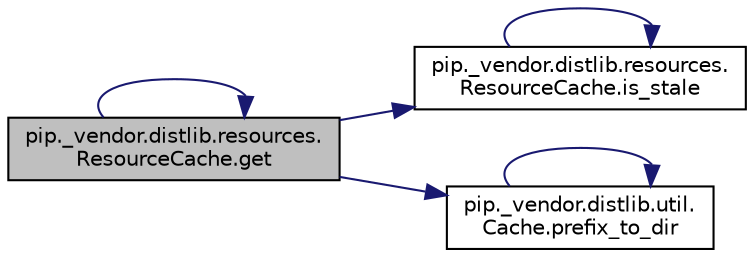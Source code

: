 digraph "pip._vendor.distlib.resources.ResourceCache.get"
{
 // LATEX_PDF_SIZE
  edge [fontname="Helvetica",fontsize="10",labelfontname="Helvetica",labelfontsize="10"];
  node [fontname="Helvetica",fontsize="10",shape=record];
  rankdir="LR";
  Node1 [label="pip._vendor.distlib.resources.\lResourceCache.get",height=0.2,width=0.4,color="black", fillcolor="grey75", style="filled", fontcolor="black",tooltip=" "];
  Node1 -> Node1 [color="midnightblue",fontsize="10",style="solid",fontname="Helvetica"];
  Node1 -> Node2 [color="midnightblue",fontsize="10",style="solid",fontname="Helvetica"];
  Node2 [label="pip._vendor.distlib.resources.\lResourceCache.is_stale",height=0.2,width=0.4,color="black", fillcolor="white", style="filled",URL="$d7/d00/classpip_1_1__vendor_1_1distlib_1_1resources_1_1_resource_cache.html#ac9c96e1f685c2ffbf21c91a435ba6fae",tooltip=" "];
  Node2 -> Node2 [color="midnightblue",fontsize="10",style="solid",fontname="Helvetica"];
  Node1 -> Node3 [color="midnightblue",fontsize="10",style="solid",fontname="Helvetica"];
  Node3 [label="pip._vendor.distlib.util.\lCache.prefix_to_dir",height=0.2,width=0.4,color="black", fillcolor="white", style="filled",URL="$d2/d9b/classpip_1_1__vendor_1_1distlib_1_1util_1_1_cache.html#aae1f151293a26856b9c4375012ed3eb4",tooltip=" "];
  Node3 -> Node3 [color="midnightblue",fontsize="10",style="solid",fontname="Helvetica"];
}
